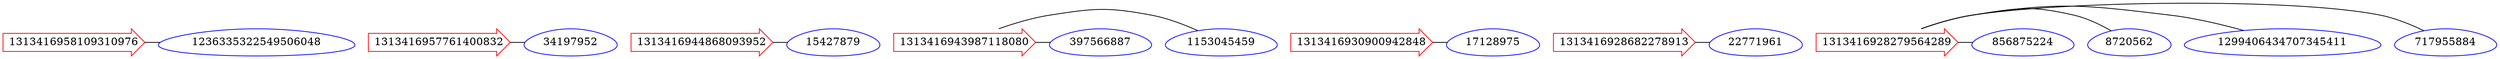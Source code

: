 graph {
	node [color=red shape=rarrow]
	1313416958109310976 [label=1313416958109310976]
	node [color=blue shape=egg]
	1236335322549506048 [label=1236335322549506048]
	1313416958109310976 -- 1236335322549506048 [constraint=false]
	node [color=red shape=rarrow]
	1313416957761400832 [label=1313416957761400832]
	node [color=blue shape=egg]
	34197952 [label=34197952]
	1313416957761400832 -- 34197952 [constraint=false]
	node [color=red shape=rarrow]
	1313416944868093952 [label=1313416944868093952]
	node [color=blue shape=egg]
	15427879 [label=15427879]
	1313416944868093952 -- 15427879 [constraint=false]
	node [color=red shape=rarrow]
	1313416943987118080 [label=1313416943987118080]
	node [color=blue shape=egg]
	397566887 [label=397566887]
	1313416943987118080 -- 397566887 [constraint=false]
	node [color=blue shape=egg]
	1153045459 [label=1153045459]
	1313416943987118080 -- 1153045459 [constraint=false]
	node [color=red shape=rarrow]
	1313416930900942848 [label=1313416930900942848]
	node [color=blue shape=egg]
	17128975 [label=17128975]
	1313416930900942848 -- 17128975 [constraint=false]
	node [color=red shape=rarrow]
	1313416928682278913 [label=1313416928682278913]
	node [color=blue shape=egg]
	22771961 [label=22771961]
	1313416928682278913 -- 22771961 [constraint=false]
	node [color=red shape=rarrow]
	1313416928279564289 [label=1313416928279564289]
	node [color=blue shape=egg]
	856875224 [label=856875224]
	1313416928279564289 -- 856875224 [constraint=false]
	node [color=blue shape=egg]
	8720562 [label=8720562]
	1313416928279564289 -- 8720562 [constraint=false]
	node [color=blue shape=egg]
	1299406434707345411 [label=1299406434707345411]
	1313416928279564289 -- 1299406434707345411 [constraint=false]
	node [color=blue shape=egg]
	717955884 [label=717955884]
	1313416928279564289 -- 717955884 [constraint=false]
}
